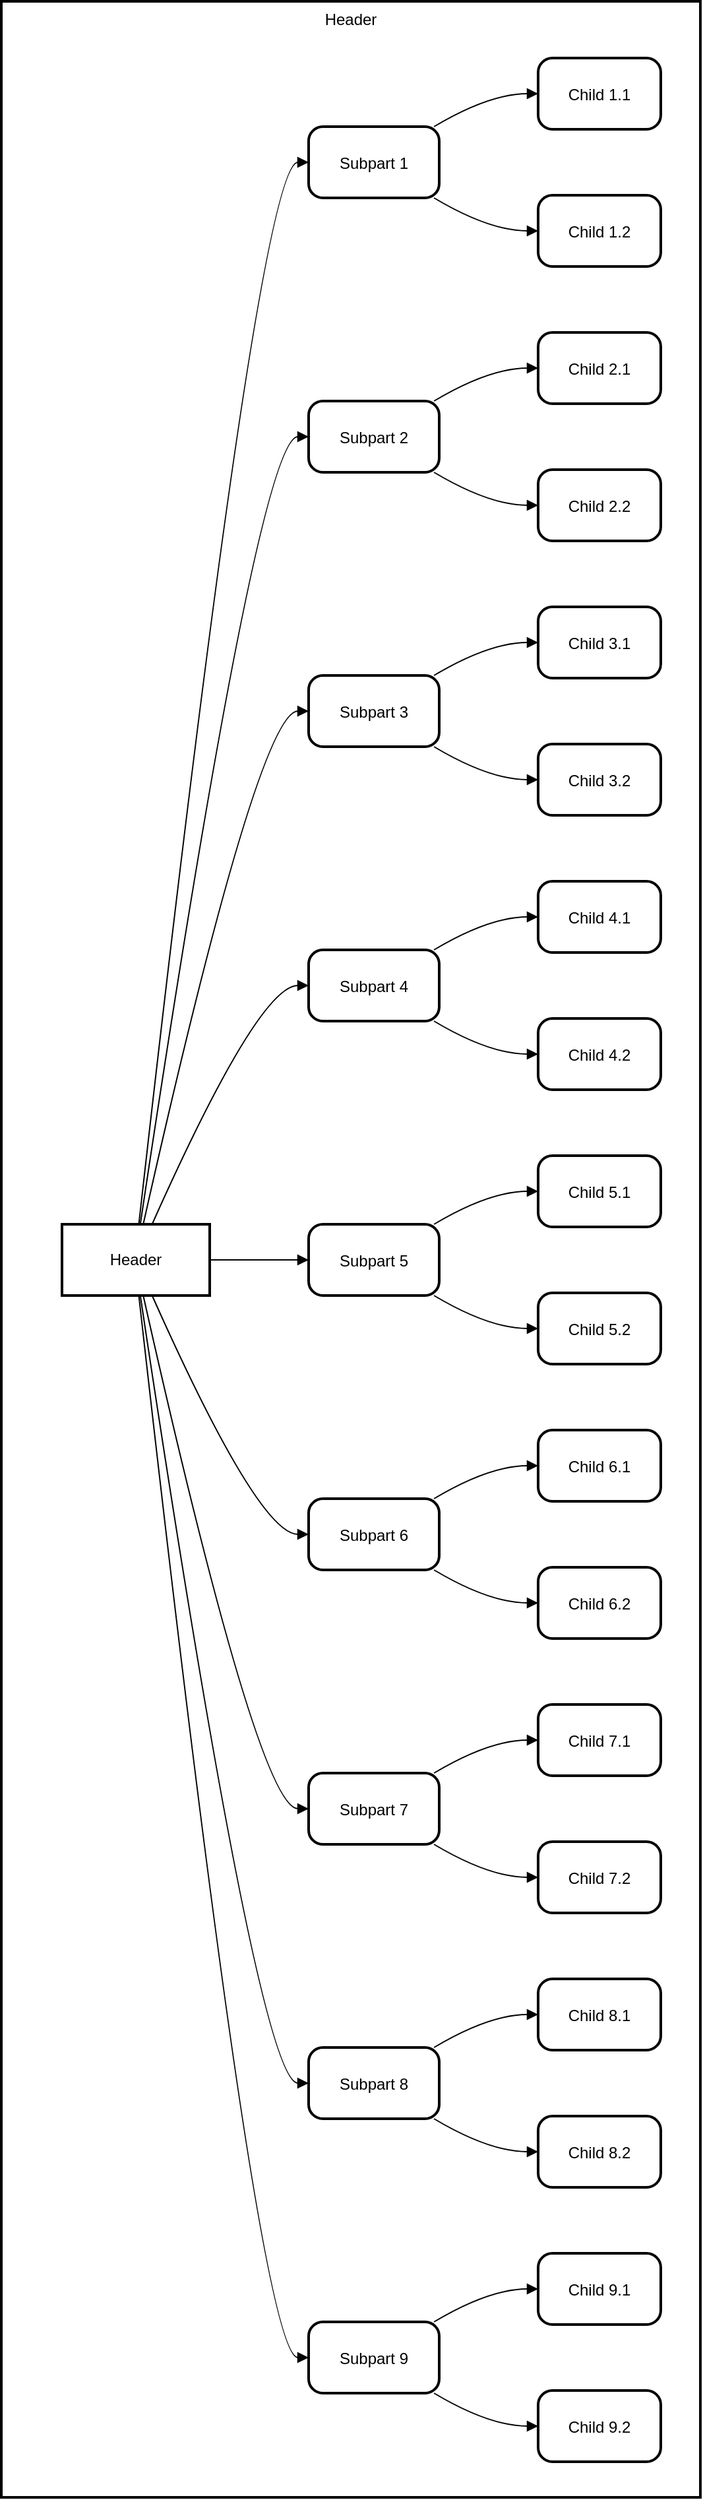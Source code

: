 <mxfile version="26.1.3">
  <diagram name="Page-1" id="1cxbnADfRglhzpuQFdE1">
    <mxGraphModel>
      <root>
        <mxCell id="0" />
        <mxCell id="1" parent="0" />
        <mxCell id="2" value="Header" style="whiteSpace=wrap;strokeWidth=2;verticalAlign=top;" vertex="1" parent="1">
          <mxGeometry x="8" y="8" width="530" height="1892" as="geometry" />
        </mxCell>
        <mxCell id="3" value="Header" style="whiteSpace=wrap;strokeWidth=2;" vertex="1" parent="2">
          <mxGeometry x="46" y="927" width="112" height="54" as="geometry" />
        </mxCell>
        <mxCell id="4" value="Subpart 1" style="rounded=1;arcSize=20;strokeWidth=2" vertex="1" parent="2">
          <mxGeometry x="233" y="95" width="99" height="54" as="geometry" />
        </mxCell>
        <mxCell id="5" value="Child 1.1" style="rounded=1;arcSize=20;strokeWidth=2" vertex="1" parent="2">
          <mxGeometry x="407" y="43" width="93" height="54" as="geometry" />
        </mxCell>
        <mxCell id="6" value="Child 1.2" style="rounded=1;arcSize=20;strokeWidth=2" vertex="1" parent="2">
          <mxGeometry x="407" y="147" width="93" height="54" as="geometry" />
        </mxCell>
        <mxCell id="7" value="Subpart 2" style="rounded=1;arcSize=20;strokeWidth=2" vertex="1" parent="2">
          <mxGeometry x="233" y="303" width="99" height="54" as="geometry" />
        </mxCell>
        <mxCell id="8" value="Child 2.1" style="rounded=1;arcSize=20;strokeWidth=2" vertex="1" parent="2">
          <mxGeometry x="407" y="251" width="93" height="54" as="geometry" />
        </mxCell>
        <mxCell id="9" value="Child 2.2" style="rounded=1;arcSize=20;strokeWidth=2" vertex="1" parent="2">
          <mxGeometry x="407" y="355" width="93" height="54" as="geometry" />
        </mxCell>
        <mxCell id="10" value="Subpart 3" style="rounded=1;arcSize=20;strokeWidth=2" vertex="1" parent="2">
          <mxGeometry x="233" y="511" width="99" height="54" as="geometry" />
        </mxCell>
        <mxCell id="11" value="Child 3.1" style="rounded=1;arcSize=20;strokeWidth=2" vertex="1" parent="2">
          <mxGeometry x="407" y="459" width="93" height="54" as="geometry" />
        </mxCell>
        <mxCell id="12" value="Child 3.2" style="rounded=1;arcSize=20;strokeWidth=2" vertex="1" parent="2">
          <mxGeometry x="407" y="563" width="93" height="54" as="geometry" />
        </mxCell>
        <mxCell id="13" value="Subpart 4" style="rounded=1;arcSize=20;strokeWidth=2" vertex="1" parent="2">
          <mxGeometry x="233" y="719" width="99" height="54" as="geometry" />
        </mxCell>
        <mxCell id="14" value="Child 4.1" style="rounded=1;arcSize=20;strokeWidth=2" vertex="1" parent="2">
          <mxGeometry x="407" y="667" width="93" height="54" as="geometry" />
        </mxCell>
        <mxCell id="15" value="Child 4.2" style="rounded=1;arcSize=20;strokeWidth=2" vertex="1" parent="2">
          <mxGeometry x="407" y="771" width="93" height="54" as="geometry" />
        </mxCell>
        <mxCell id="16" value="Subpart 5" style="rounded=1;arcSize=20;strokeWidth=2" vertex="1" parent="2">
          <mxGeometry x="233" y="927" width="99" height="54" as="geometry" />
        </mxCell>
        <mxCell id="17" value="Child 5.1" style="rounded=1;arcSize=20;strokeWidth=2" vertex="1" parent="2">
          <mxGeometry x="407" y="875" width="93" height="54" as="geometry" />
        </mxCell>
        <mxCell id="18" value="Child 5.2" style="rounded=1;arcSize=20;strokeWidth=2" vertex="1" parent="2">
          <mxGeometry x="407" y="979" width="93" height="54" as="geometry" />
        </mxCell>
        <mxCell id="19" value="Subpart 6" style="rounded=1;arcSize=20;strokeWidth=2" vertex="1" parent="2">
          <mxGeometry x="233" y="1135" width="99" height="54" as="geometry" />
        </mxCell>
        <mxCell id="20" value="Child 6.1" style="rounded=1;arcSize=20;strokeWidth=2" vertex="1" parent="2">
          <mxGeometry x="407" y="1083" width="93" height="54" as="geometry" />
        </mxCell>
        <mxCell id="21" value="Child 6.2" style="rounded=1;arcSize=20;strokeWidth=2" vertex="1" parent="2">
          <mxGeometry x="407" y="1187" width="93" height="54" as="geometry" />
        </mxCell>
        <mxCell id="22" value="Subpart 7" style="rounded=1;arcSize=20;strokeWidth=2" vertex="1" parent="2">
          <mxGeometry x="233" y="1343" width="99" height="54" as="geometry" />
        </mxCell>
        <mxCell id="23" value="Child 7.1" style="rounded=1;arcSize=20;strokeWidth=2" vertex="1" parent="2">
          <mxGeometry x="407" y="1291" width="93" height="54" as="geometry" />
        </mxCell>
        <mxCell id="24" value="Child 7.2" style="rounded=1;arcSize=20;strokeWidth=2" vertex="1" parent="2">
          <mxGeometry x="407" y="1395" width="93" height="54" as="geometry" />
        </mxCell>
        <mxCell id="25" value="Subpart 8" style="rounded=1;arcSize=20;strokeWidth=2" vertex="1" parent="2">
          <mxGeometry x="233" y="1551" width="99" height="54" as="geometry" />
        </mxCell>
        <mxCell id="26" value="Child 8.1" style="rounded=1;arcSize=20;strokeWidth=2" vertex="1" parent="2">
          <mxGeometry x="407" y="1499" width="93" height="54" as="geometry" />
        </mxCell>
        <mxCell id="27" value="Child 8.2" style="rounded=1;arcSize=20;strokeWidth=2" vertex="1" parent="2">
          <mxGeometry x="407" y="1603" width="93" height="54" as="geometry" />
        </mxCell>
        <mxCell id="28" value="Subpart 9" style="rounded=1;arcSize=20;strokeWidth=2" vertex="1" parent="2">
          <mxGeometry x="233" y="1759" width="99" height="54" as="geometry" />
        </mxCell>
        <mxCell id="29" value="Child 9.1" style="rounded=1;arcSize=20;strokeWidth=2" vertex="1" parent="2">
          <mxGeometry x="407" y="1707" width="93" height="54" as="geometry" />
        </mxCell>
        <mxCell id="30" value="Child 9.2" style="rounded=1;arcSize=20;strokeWidth=2" vertex="1" parent="2">
          <mxGeometry x="407" y="1811" width="93" height="54" as="geometry" />
        </mxCell>
        <mxCell id="31" value="" style="curved=1;startArrow=none;endArrow=block;exitX=0.52;exitY=0;entryX=0;entryY=0.5;" edge="1" parent="2" source="3" target="4">
          <mxGeometry relative="1" as="geometry">
            <Array as="points">
              <mxPoint x="195" y="122" />
            </Array>
          </mxGeometry>
        </mxCell>
        <mxCell id="32" value="" style="curved=1;startArrow=none;endArrow=block;exitX=0.96;exitY=0;entryX=0;entryY=0.5;" edge="1" parent="2" source="4" target="5">
          <mxGeometry relative="1" as="geometry">
            <Array as="points">
              <mxPoint x="370" y="70" />
            </Array>
          </mxGeometry>
        </mxCell>
        <mxCell id="33" value="" style="curved=1;startArrow=none;endArrow=block;exitX=0.96;exitY=1;entryX=0;entryY=0.5;" edge="1" parent="2" source="4" target="6">
          <mxGeometry relative="1" as="geometry">
            <Array as="points">
              <mxPoint x="370" y="174" />
            </Array>
          </mxGeometry>
        </mxCell>
        <mxCell id="34" value="" style="curved=1;startArrow=none;endArrow=block;exitX=0.53;exitY=0;entryX=0;entryY=0.5;" edge="1" parent="2" source="3" target="7">
          <mxGeometry relative="1" as="geometry">
            <Array as="points">
              <mxPoint x="195" y="330" />
            </Array>
          </mxGeometry>
        </mxCell>
        <mxCell id="35" value="" style="curved=1;startArrow=none;endArrow=block;exitX=0.96;exitY=0;entryX=0;entryY=0.5;" edge="1" parent="2" source="7" target="8">
          <mxGeometry relative="1" as="geometry">
            <Array as="points">
              <mxPoint x="370" y="278" />
            </Array>
          </mxGeometry>
        </mxCell>
        <mxCell id="36" value="" style="curved=1;startArrow=none;endArrow=block;exitX=0.96;exitY=1;entryX=0;entryY=0.5;" edge="1" parent="2" source="7" target="9">
          <mxGeometry relative="1" as="geometry">
            <Array as="points">
              <mxPoint x="370" y="382" />
            </Array>
          </mxGeometry>
        </mxCell>
        <mxCell id="37" value="" style="curved=1;startArrow=none;endArrow=block;exitX=0.55;exitY=0;entryX=0;entryY=0.5;" edge="1" parent="2" source="3" target="10">
          <mxGeometry relative="1" as="geometry">
            <Array as="points">
              <mxPoint x="195" y="538" />
            </Array>
          </mxGeometry>
        </mxCell>
        <mxCell id="38" value="" style="curved=1;startArrow=none;endArrow=block;exitX=0.96;exitY=0;entryX=0;entryY=0.5;" edge="1" parent="2" source="10" target="11">
          <mxGeometry relative="1" as="geometry">
            <Array as="points">
              <mxPoint x="370" y="486" />
            </Array>
          </mxGeometry>
        </mxCell>
        <mxCell id="39" value="" style="curved=1;startArrow=none;endArrow=block;exitX=0.96;exitY=1;entryX=0;entryY=0.5;" edge="1" parent="2" source="10" target="12">
          <mxGeometry relative="1" as="geometry">
            <Array as="points">
              <mxPoint x="370" y="590" />
            </Array>
          </mxGeometry>
        </mxCell>
        <mxCell id="40" value="" style="curved=1;startArrow=none;endArrow=block;exitX=0.61;exitY=0;entryX=0;entryY=0.5;" edge="1" parent="2" source="3" target="13">
          <mxGeometry relative="1" as="geometry">
            <Array as="points">
              <mxPoint x="195" y="746" />
            </Array>
          </mxGeometry>
        </mxCell>
        <mxCell id="41" value="" style="curved=1;startArrow=none;endArrow=block;exitX=0.96;exitY=0;entryX=0;entryY=0.5;" edge="1" parent="2" source="13" target="14">
          <mxGeometry relative="1" as="geometry">
            <Array as="points">
              <mxPoint x="370" y="694" />
            </Array>
          </mxGeometry>
        </mxCell>
        <mxCell id="42" value="" style="curved=1;startArrow=none;endArrow=block;exitX=0.96;exitY=1;entryX=0;entryY=0.5;" edge="1" parent="2" source="13" target="15">
          <mxGeometry relative="1" as="geometry">
            <Array as="points">
              <mxPoint x="370" y="798" />
            </Array>
          </mxGeometry>
        </mxCell>
        <mxCell id="43" value="" style="curved=1;startArrow=none;endArrow=block;exitX=1;exitY=0.5;entryX=0;entryY=0.5;" edge="1" parent="2" source="3" target="16">
          <mxGeometry relative="1" as="geometry">
            <Array as="points" />
          </mxGeometry>
        </mxCell>
        <mxCell id="44" value="" style="curved=1;startArrow=none;endArrow=block;exitX=0.96;exitY=0;entryX=0;entryY=0.5;" edge="1" parent="2" source="16" target="17">
          <mxGeometry relative="1" as="geometry">
            <Array as="points">
              <mxPoint x="370" y="902" />
            </Array>
          </mxGeometry>
        </mxCell>
        <mxCell id="45" value="" style="curved=1;startArrow=none;endArrow=block;exitX=0.96;exitY=1;entryX=0;entryY=0.5;" edge="1" parent="2" source="16" target="18">
          <mxGeometry relative="1" as="geometry">
            <Array as="points">
              <mxPoint x="370" y="1006" />
            </Array>
          </mxGeometry>
        </mxCell>
        <mxCell id="46" value="" style="curved=1;startArrow=none;endArrow=block;exitX=0.61;exitY=1;entryX=0;entryY=0.5;" edge="1" parent="2" source="3" target="19">
          <mxGeometry relative="1" as="geometry">
            <Array as="points">
              <mxPoint x="195" y="1162" />
            </Array>
          </mxGeometry>
        </mxCell>
        <mxCell id="47" value="" style="curved=1;startArrow=none;endArrow=block;exitX=0.96;exitY=0;entryX=0;entryY=0.5;" edge="1" parent="2" source="19" target="20">
          <mxGeometry relative="1" as="geometry">
            <Array as="points">
              <mxPoint x="370" y="1110" />
            </Array>
          </mxGeometry>
        </mxCell>
        <mxCell id="48" value="" style="curved=1;startArrow=none;endArrow=block;exitX=0.96;exitY=1;entryX=0;entryY=0.5;" edge="1" parent="2" source="19" target="21">
          <mxGeometry relative="1" as="geometry">
            <Array as="points">
              <mxPoint x="370" y="1214" />
            </Array>
          </mxGeometry>
        </mxCell>
        <mxCell id="49" value="" style="curved=1;startArrow=none;endArrow=block;exitX=0.55;exitY=1;entryX=0;entryY=0.5;" edge="1" parent="2" source="3" target="22">
          <mxGeometry relative="1" as="geometry">
            <Array as="points">
              <mxPoint x="195" y="1370" />
            </Array>
          </mxGeometry>
        </mxCell>
        <mxCell id="50" value="" style="curved=1;startArrow=none;endArrow=block;exitX=0.96;exitY=0;entryX=0;entryY=0.5;" edge="1" parent="2" source="22" target="23">
          <mxGeometry relative="1" as="geometry">
            <Array as="points">
              <mxPoint x="370" y="1318" />
            </Array>
          </mxGeometry>
        </mxCell>
        <mxCell id="51" value="" style="curved=1;startArrow=none;endArrow=block;exitX=0.96;exitY=1;entryX=0;entryY=0.5;" edge="1" parent="2" source="22" target="24">
          <mxGeometry relative="1" as="geometry">
            <Array as="points">
              <mxPoint x="370" y="1422" />
            </Array>
          </mxGeometry>
        </mxCell>
        <mxCell id="52" value="" style="curved=1;startArrow=none;endArrow=block;exitX=0.53;exitY=1;entryX=0;entryY=0.5;" edge="1" parent="2" source="3" target="25">
          <mxGeometry relative="1" as="geometry">
            <Array as="points">
              <mxPoint x="195" y="1578" />
            </Array>
          </mxGeometry>
        </mxCell>
        <mxCell id="53" value="" style="curved=1;startArrow=none;endArrow=block;exitX=0.96;exitY=0;entryX=0;entryY=0.5;" edge="1" parent="2" source="25" target="26">
          <mxGeometry relative="1" as="geometry">
            <Array as="points">
              <mxPoint x="370" y="1526" />
            </Array>
          </mxGeometry>
        </mxCell>
        <mxCell id="54" value="" style="curved=1;startArrow=none;endArrow=block;exitX=0.96;exitY=1;entryX=0;entryY=0.5;" edge="1" parent="2" source="25" target="27">
          <mxGeometry relative="1" as="geometry">
            <Array as="points">
              <mxPoint x="370" y="1630" />
            </Array>
          </mxGeometry>
        </mxCell>
        <mxCell id="55" value="" style="curved=1;startArrow=none;endArrow=block;exitX=0.52;exitY=1;entryX=0;entryY=0.5;" edge="1" parent="2" source="3" target="28">
          <mxGeometry relative="1" as="geometry">
            <Array as="points">
              <mxPoint x="195" y="1786" />
            </Array>
          </mxGeometry>
        </mxCell>
        <mxCell id="56" value="" style="curved=1;startArrow=none;endArrow=block;exitX=0.96;exitY=0;entryX=0;entryY=0.5;" edge="1" parent="2" source="28" target="29">
          <mxGeometry relative="1" as="geometry">
            <Array as="points">
              <mxPoint x="370" y="1734" />
            </Array>
          </mxGeometry>
        </mxCell>
        <mxCell id="57" value="" style="curved=1;startArrow=none;endArrow=block;exitX=0.96;exitY=1;entryX=0;entryY=0.5;" edge="1" parent="2" source="28" target="30">
          <mxGeometry relative="1" as="geometry">
            <Array as="points">
              <mxPoint x="370" y="1838" />
            </Array>
          </mxGeometry>
        </mxCell>
      </root>
    </mxGraphModel>
  </diagram>
</mxfile>

